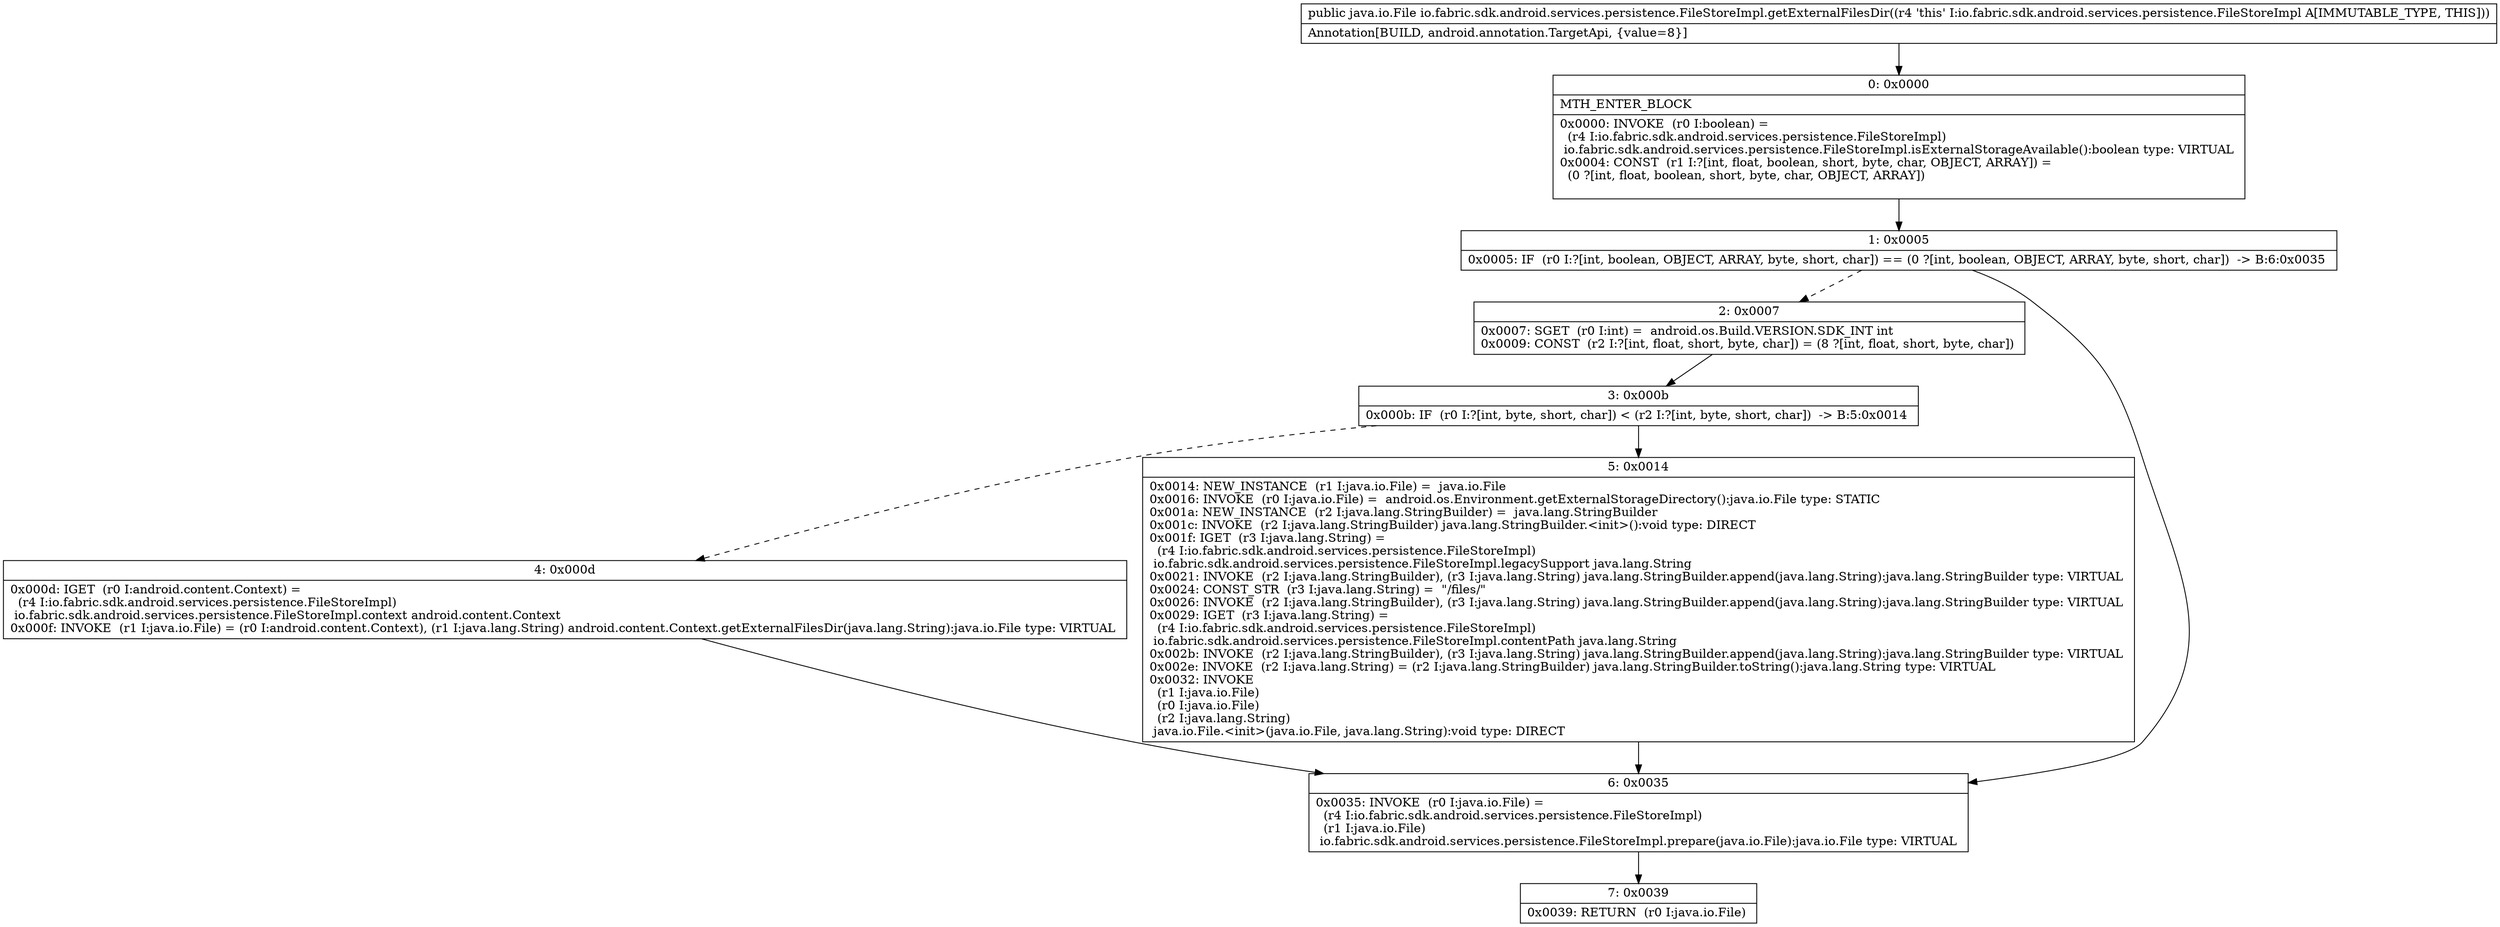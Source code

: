 digraph "CFG forio.fabric.sdk.android.services.persistence.FileStoreImpl.getExternalFilesDir()Ljava\/io\/File;" {
Node_0 [shape=record,label="{0\:\ 0x0000|MTH_ENTER_BLOCK\l|0x0000: INVOKE  (r0 I:boolean) = \l  (r4 I:io.fabric.sdk.android.services.persistence.FileStoreImpl)\l io.fabric.sdk.android.services.persistence.FileStoreImpl.isExternalStorageAvailable():boolean type: VIRTUAL \l0x0004: CONST  (r1 I:?[int, float, boolean, short, byte, char, OBJECT, ARRAY]) = \l  (0 ?[int, float, boolean, short, byte, char, OBJECT, ARRAY])\l \l}"];
Node_1 [shape=record,label="{1\:\ 0x0005|0x0005: IF  (r0 I:?[int, boolean, OBJECT, ARRAY, byte, short, char]) == (0 ?[int, boolean, OBJECT, ARRAY, byte, short, char])  \-\> B:6:0x0035 \l}"];
Node_2 [shape=record,label="{2\:\ 0x0007|0x0007: SGET  (r0 I:int) =  android.os.Build.VERSION.SDK_INT int \l0x0009: CONST  (r2 I:?[int, float, short, byte, char]) = (8 ?[int, float, short, byte, char]) \l}"];
Node_3 [shape=record,label="{3\:\ 0x000b|0x000b: IF  (r0 I:?[int, byte, short, char]) \< (r2 I:?[int, byte, short, char])  \-\> B:5:0x0014 \l}"];
Node_4 [shape=record,label="{4\:\ 0x000d|0x000d: IGET  (r0 I:android.content.Context) = \l  (r4 I:io.fabric.sdk.android.services.persistence.FileStoreImpl)\l io.fabric.sdk.android.services.persistence.FileStoreImpl.context android.content.Context \l0x000f: INVOKE  (r1 I:java.io.File) = (r0 I:android.content.Context), (r1 I:java.lang.String) android.content.Context.getExternalFilesDir(java.lang.String):java.io.File type: VIRTUAL \l}"];
Node_5 [shape=record,label="{5\:\ 0x0014|0x0014: NEW_INSTANCE  (r1 I:java.io.File) =  java.io.File \l0x0016: INVOKE  (r0 I:java.io.File) =  android.os.Environment.getExternalStorageDirectory():java.io.File type: STATIC \l0x001a: NEW_INSTANCE  (r2 I:java.lang.StringBuilder) =  java.lang.StringBuilder \l0x001c: INVOKE  (r2 I:java.lang.StringBuilder) java.lang.StringBuilder.\<init\>():void type: DIRECT \l0x001f: IGET  (r3 I:java.lang.String) = \l  (r4 I:io.fabric.sdk.android.services.persistence.FileStoreImpl)\l io.fabric.sdk.android.services.persistence.FileStoreImpl.legacySupport java.lang.String \l0x0021: INVOKE  (r2 I:java.lang.StringBuilder), (r3 I:java.lang.String) java.lang.StringBuilder.append(java.lang.String):java.lang.StringBuilder type: VIRTUAL \l0x0024: CONST_STR  (r3 I:java.lang.String) =  \"\/files\/\" \l0x0026: INVOKE  (r2 I:java.lang.StringBuilder), (r3 I:java.lang.String) java.lang.StringBuilder.append(java.lang.String):java.lang.StringBuilder type: VIRTUAL \l0x0029: IGET  (r3 I:java.lang.String) = \l  (r4 I:io.fabric.sdk.android.services.persistence.FileStoreImpl)\l io.fabric.sdk.android.services.persistence.FileStoreImpl.contentPath java.lang.String \l0x002b: INVOKE  (r2 I:java.lang.StringBuilder), (r3 I:java.lang.String) java.lang.StringBuilder.append(java.lang.String):java.lang.StringBuilder type: VIRTUAL \l0x002e: INVOKE  (r2 I:java.lang.String) = (r2 I:java.lang.StringBuilder) java.lang.StringBuilder.toString():java.lang.String type: VIRTUAL \l0x0032: INVOKE  \l  (r1 I:java.io.File)\l  (r0 I:java.io.File)\l  (r2 I:java.lang.String)\l java.io.File.\<init\>(java.io.File, java.lang.String):void type: DIRECT \l}"];
Node_6 [shape=record,label="{6\:\ 0x0035|0x0035: INVOKE  (r0 I:java.io.File) = \l  (r4 I:io.fabric.sdk.android.services.persistence.FileStoreImpl)\l  (r1 I:java.io.File)\l io.fabric.sdk.android.services.persistence.FileStoreImpl.prepare(java.io.File):java.io.File type: VIRTUAL \l}"];
Node_7 [shape=record,label="{7\:\ 0x0039|0x0039: RETURN  (r0 I:java.io.File) \l}"];
MethodNode[shape=record,label="{public java.io.File io.fabric.sdk.android.services.persistence.FileStoreImpl.getExternalFilesDir((r4 'this' I:io.fabric.sdk.android.services.persistence.FileStoreImpl A[IMMUTABLE_TYPE, THIS]))  | Annotation[BUILD, android.annotation.TargetApi, \{value=8\}]\l}"];
MethodNode -> Node_0;
Node_0 -> Node_1;
Node_1 -> Node_2[style=dashed];
Node_1 -> Node_6;
Node_2 -> Node_3;
Node_3 -> Node_4[style=dashed];
Node_3 -> Node_5;
Node_4 -> Node_6;
Node_5 -> Node_6;
Node_6 -> Node_7;
}

